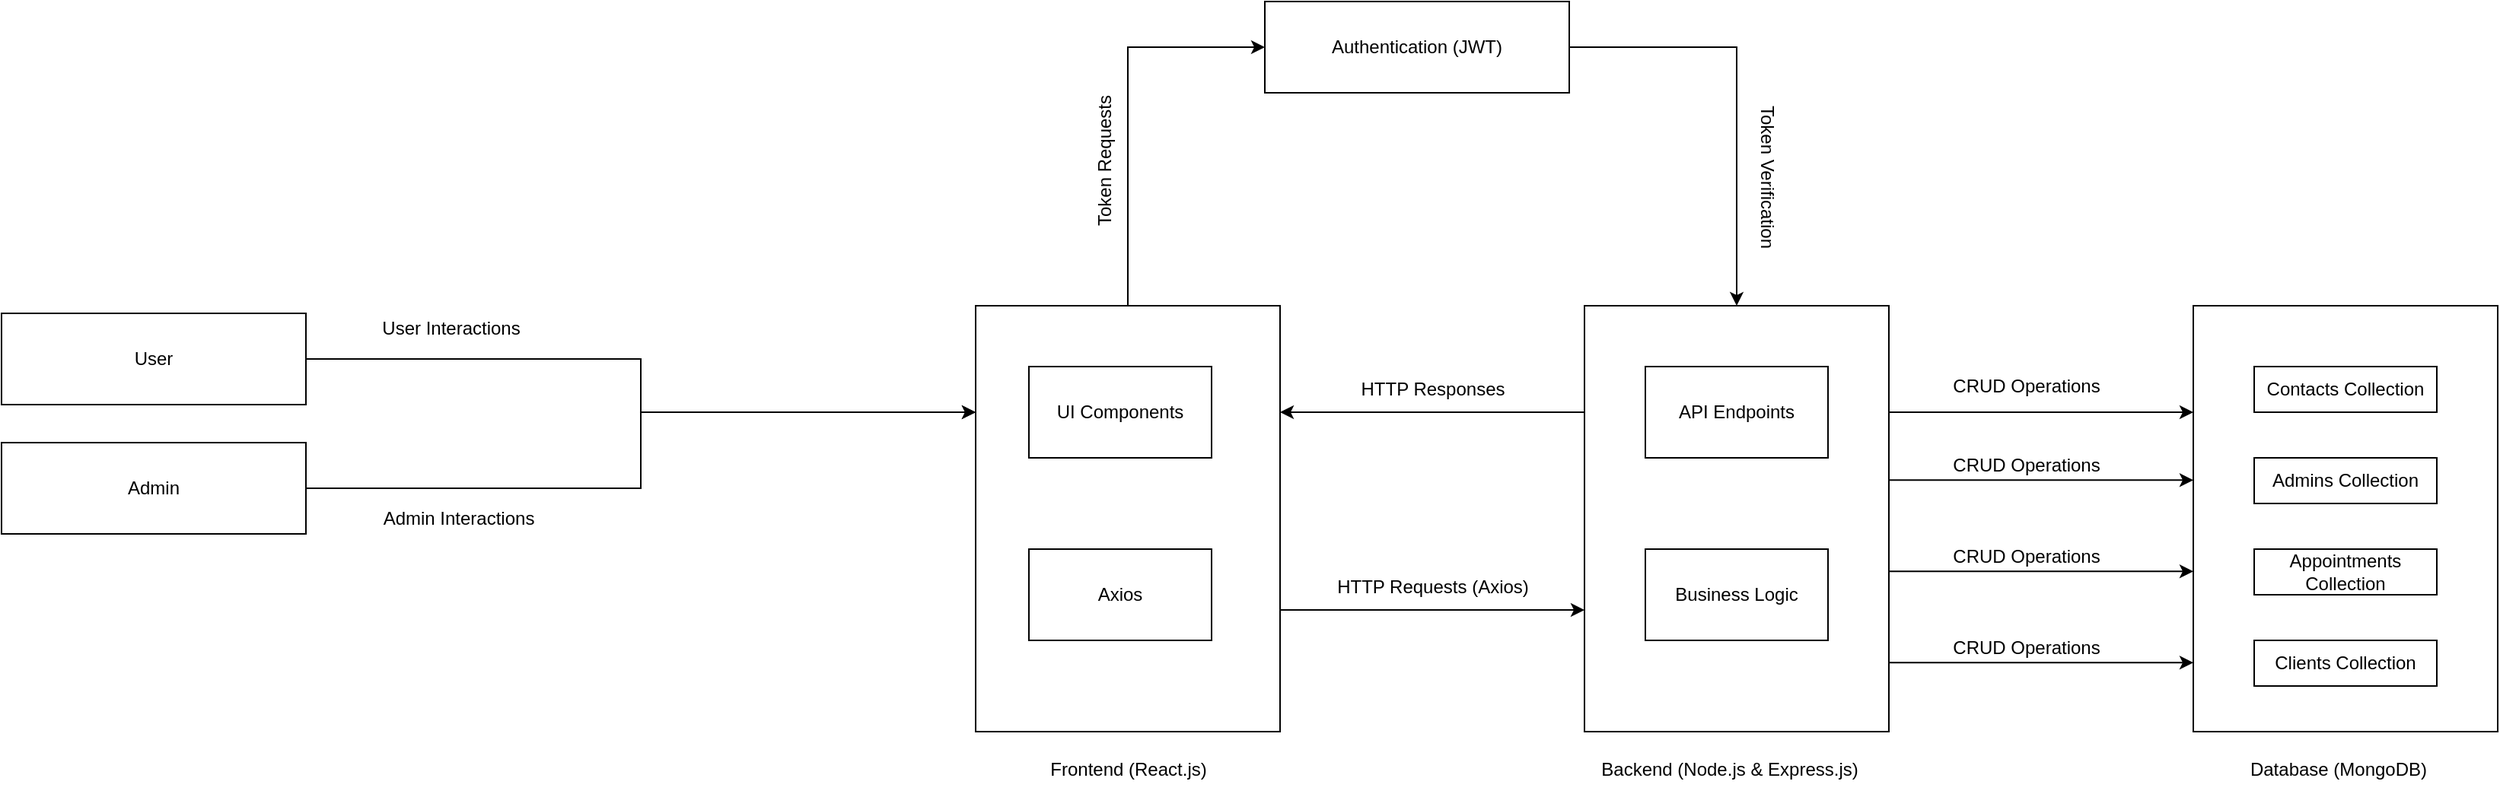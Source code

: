 <mxfile version="24.6.4" type="device">
  <diagram name="Page-1" id="VeV9YeG3vAPertdUEK9a">
    <mxGraphModel dx="2295" dy="946" grid="1" gridSize="10" guides="1" tooltips="1" connect="1" arrows="1" fold="1" page="1" pageScale="1" pageWidth="827" pageHeight="1169" math="0" shadow="0">
      <root>
        <mxCell id="0" />
        <mxCell id="1" parent="0" />
        <mxCell id="wSl9XEOdMfK8scYyQSMX-20" style="edgeStyle=orthogonalEdgeStyle;rounded=0;orthogonalLoop=1;jettySize=auto;html=1;exitX=1;exitY=0.25;exitDx=0;exitDy=0;entryX=0;entryY=0.25;entryDx=0;entryDy=0;" parent="1" edge="1">
          <mxGeometry relative="1" as="geometry">
            <mxPoint x="360" y="440" as="sourcePoint" />
            <mxPoint x="560" y="440" as="targetPoint" />
          </mxGeometry>
        </mxCell>
        <mxCell id="6a5F7fYGODU6a1QjgI91-26" style="edgeStyle=orthogonalEdgeStyle;rounded=0;orthogonalLoop=1;jettySize=auto;html=1;exitX=0.5;exitY=0;exitDx=0;exitDy=0;entryX=0;entryY=0.5;entryDx=0;entryDy=0;" edge="1" parent="1" source="wSl9XEOdMfK8scYyQSMX-1" target="wSl9XEOdMfK8scYyQSMX-19">
          <mxGeometry relative="1" as="geometry" />
        </mxCell>
        <mxCell id="wSl9XEOdMfK8scYyQSMX-1" value="" style="rounded=0;whiteSpace=wrap;html=1;" parent="1" vertex="1">
          <mxGeometry x="160" y="240" width="200" height="280" as="geometry" />
        </mxCell>
        <mxCell id="wSl9XEOdMfK8scYyQSMX-2" value="Frontend (React.js)" style="text;html=1;align=center;verticalAlign=middle;resizable=0;points=[];autosize=1;strokeColor=none;fillColor=none;" parent="1" vertex="1">
          <mxGeometry x="195" y="530" width="130" height="30" as="geometry" />
        </mxCell>
        <mxCell id="wSl9XEOdMfK8scYyQSMX-3" value="UI Components" style="rounded=0;whiteSpace=wrap;html=1;" parent="1" vertex="1">
          <mxGeometry x="195" y="280" width="120" height="60" as="geometry" />
        </mxCell>
        <mxCell id="wSl9XEOdMfK8scYyQSMX-4" value="Axios" style="rounded=0;whiteSpace=wrap;html=1;" parent="1" vertex="1">
          <mxGeometry x="195" y="400" width="120" height="60" as="geometry" />
        </mxCell>
        <mxCell id="wSl9XEOdMfK8scYyQSMX-22" style="edgeStyle=orthogonalEdgeStyle;rounded=0;orthogonalLoop=1;jettySize=auto;html=1;exitX=0;exitY=0.25;exitDx=0;exitDy=0;entryX=1;entryY=0.25;entryDx=0;entryDy=0;" parent="1" edge="1">
          <mxGeometry relative="1" as="geometry">
            <mxPoint x="560" y="310" as="sourcePoint" />
            <mxPoint x="360" y="310" as="targetPoint" />
          </mxGeometry>
        </mxCell>
        <mxCell id="6a5F7fYGODU6a1QjgI91-5" style="edgeStyle=orthogonalEdgeStyle;rounded=0;orthogonalLoop=1;jettySize=auto;html=1;exitX=1;exitY=0.25;exitDx=0;exitDy=0;entryX=0;entryY=0.25;entryDx=0;entryDy=0;" edge="1" parent="1" source="wSl9XEOdMfK8scYyQSMX-8" target="wSl9XEOdMfK8scYyQSMX-12">
          <mxGeometry relative="1" as="geometry" />
        </mxCell>
        <mxCell id="wSl9XEOdMfK8scYyQSMX-8" value="" style="rounded=0;whiteSpace=wrap;html=1;" parent="1" vertex="1">
          <mxGeometry x="560" y="240" width="200" height="280" as="geometry" />
        </mxCell>
        <mxCell id="wSl9XEOdMfK8scYyQSMX-9" value="API Endpoints" style="rounded=0;whiteSpace=wrap;html=1;" parent="1" vertex="1">
          <mxGeometry x="600" y="280" width="120" height="60" as="geometry" />
        </mxCell>
        <mxCell id="wSl9XEOdMfK8scYyQSMX-10" value="Business Logic" style="rounded=0;whiteSpace=wrap;html=1;" parent="1" vertex="1">
          <mxGeometry x="600" y="400" width="120" height="60" as="geometry" />
        </mxCell>
        <mxCell id="wSl9XEOdMfK8scYyQSMX-11" value="Backend (Node.js &amp;amp; Express.js)" style="text;html=1;align=center;verticalAlign=middle;resizable=0;points=[];autosize=1;strokeColor=none;fillColor=none;" parent="1" vertex="1">
          <mxGeometry x="560" y="530" width="190" height="30" as="geometry" />
        </mxCell>
        <mxCell id="wSl9XEOdMfK8scYyQSMX-12" value="" style="rounded=0;whiteSpace=wrap;html=1;" parent="1" vertex="1">
          <mxGeometry x="960" y="240" width="200" height="280" as="geometry" />
        </mxCell>
        <mxCell id="wSl9XEOdMfK8scYyQSMX-13" value="&lt;meta charset=&quot;utf-8&quot;&gt;Contacts Collection" style="rounded=0;whiteSpace=wrap;html=1;" parent="1" vertex="1">
          <mxGeometry x="1000" y="280" width="120" height="30" as="geometry" />
        </mxCell>
        <mxCell id="wSl9XEOdMfK8scYyQSMX-14" value="Admins Collection" style="rounded=0;whiteSpace=wrap;html=1;" parent="1" vertex="1">
          <mxGeometry x="1000" y="340" width="120" height="30" as="geometry" />
        </mxCell>
        <mxCell id="wSl9XEOdMfK8scYyQSMX-15" value="Database (MongoDB)" style="text;html=1;align=center;verticalAlign=middle;resizable=0;points=[];autosize=1;strokeColor=none;fillColor=none;" parent="1" vertex="1">
          <mxGeometry x="985" y="530" width="140" height="30" as="geometry" />
        </mxCell>
        <mxCell id="wSl9XEOdMfK8scYyQSMX-17" value="Appointments Collection" style="rounded=0;whiteSpace=wrap;html=1;" parent="1" vertex="1">
          <mxGeometry x="1000" y="400" width="120" height="30" as="geometry" />
        </mxCell>
        <mxCell id="wSl9XEOdMfK8scYyQSMX-18" value="Clients Collection" style="rounded=0;whiteSpace=wrap;html=1;" parent="1" vertex="1">
          <mxGeometry x="1000" y="460" width="120" height="30" as="geometry" />
        </mxCell>
        <mxCell id="6a5F7fYGODU6a1QjgI91-17" style="edgeStyle=orthogonalEdgeStyle;rounded=0;orthogonalLoop=1;jettySize=auto;html=1;exitX=1;exitY=0.5;exitDx=0;exitDy=0;entryX=0.5;entryY=0;entryDx=0;entryDy=0;" edge="1" parent="1" source="wSl9XEOdMfK8scYyQSMX-19" target="wSl9XEOdMfK8scYyQSMX-8">
          <mxGeometry relative="1" as="geometry" />
        </mxCell>
        <mxCell id="wSl9XEOdMfK8scYyQSMX-19" value="Authentication (JWT)" style="rounded=0;whiteSpace=wrap;html=1;" parent="1" vertex="1">
          <mxGeometry x="350" y="40" width="200" height="60" as="geometry" />
        </mxCell>
        <mxCell id="wSl9XEOdMfK8scYyQSMX-21" value="HTTP Requests (Axios)" style="text;html=1;align=center;verticalAlign=middle;resizable=0;points=[];autosize=1;strokeColor=none;fillColor=none;" parent="1" vertex="1">
          <mxGeometry x="385" y="410" width="150" height="30" as="geometry" />
        </mxCell>
        <mxCell id="6a5F7fYGODU6a1QjgI91-2" value="HTTP Responses" style="text;html=1;align=center;verticalAlign=middle;resizable=0;points=[];autosize=1;strokeColor=none;fillColor=none;" vertex="1" parent="1">
          <mxGeometry x="400" y="280" width="120" height="30" as="geometry" />
        </mxCell>
        <mxCell id="6a5F7fYGODU6a1QjgI91-21" style="edgeStyle=orthogonalEdgeStyle;rounded=0;orthogonalLoop=1;jettySize=auto;html=1;entryX=0;entryY=0.25;entryDx=0;entryDy=0;" edge="1" parent="1" source="6a5F7fYGODU6a1QjgI91-3" target="wSl9XEOdMfK8scYyQSMX-1">
          <mxGeometry relative="1" as="geometry" />
        </mxCell>
        <mxCell id="6a5F7fYGODU6a1QjgI91-3" value="User" style="rounded=0;whiteSpace=wrap;html=1;" vertex="1" parent="1">
          <mxGeometry x="-480" y="245" width="200" height="60" as="geometry" />
        </mxCell>
        <mxCell id="6a5F7fYGODU6a1QjgI91-23" style="edgeStyle=orthogonalEdgeStyle;rounded=0;orthogonalLoop=1;jettySize=auto;html=1;entryX=0;entryY=0.25;entryDx=0;entryDy=0;" edge="1" parent="1" source="6a5F7fYGODU6a1QjgI91-4" target="wSl9XEOdMfK8scYyQSMX-1">
          <mxGeometry relative="1" as="geometry" />
        </mxCell>
        <mxCell id="6a5F7fYGODU6a1QjgI91-4" value="Admin" style="rounded=0;whiteSpace=wrap;html=1;" vertex="1" parent="1">
          <mxGeometry x="-480" y="330" width="200" height="60" as="geometry" />
        </mxCell>
        <mxCell id="6a5F7fYGODU6a1QjgI91-6" style="edgeStyle=orthogonalEdgeStyle;rounded=0;orthogonalLoop=1;jettySize=auto;html=1;exitX=1;exitY=0.25;exitDx=0;exitDy=0;entryX=0;entryY=0.25;entryDx=0;entryDy=0;" edge="1" parent="1">
          <mxGeometry relative="1" as="geometry">
            <mxPoint x="760" y="354.62" as="sourcePoint" />
            <mxPoint x="960" y="354.62" as="targetPoint" />
          </mxGeometry>
        </mxCell>
        <mxCell id="6a5F7fYGODU6a1QjgI91-7" style="edgeStyle=orthogonalEdgeStyle;rounded=0;orthogonalLoop=1;jettySize=auto;html=1;exitX=1;exitY=0.25;exitDx=0;exitDy=0;entryX=0;entryY=0.25;entryDx=0;entryDy=0;" edge="1" parent="1">
          <mxGeometry relative="1" as="geometry">
            <mxPoint x="760" y="414.62" as="sourcePoint" />
            <mxPoint x="960" y="414.62" as="targetPoint" />
          </mxGeometry>
        </mxCell>
        <mxCell id="6a5F7fYGODU6a1QjgI91-8" style="edgeStyle=orthogonalEdgeStyle;rounded=0;orthogonalLoop=1;jettySize=auto;html=1;exitX=1;exitY=0.25;exitDx=0;exitDy=0;entryX=0;entryY=0.25;entryDx=0;entryDy=0;" edge="1" parent="1">
          <mxGeometry relative="1" as="geometry">
            <mxPoint x="760" y="474.62" as="sourcePoint" />
            <mxPoint x="960" y="474.62" as="targetPoint" />
          </mxGeometry>
        </mxCell>
        <mxCell id="6a5F7fYGODU6a1QjgI91-9" value="CRUD Operations" style="text;html=1;align=center;verticalAlign=middle;resizable=0;points=[];autosize=1;strokeColor=none;fillColor=none;" vertex="1" parent="1">
          <mxGeometry x="790" y="278" width="120" height="30" as="geometry" />
        </mxCell>
        <mxCell id="6a5F7fYGODU6a1QjgI91-10" value="CRUD Operations" style="text;html=1;align=center;verticalAlign=middle;resizable=0;points=[];autosize=1;strokeColor=none;fillColor=none;" vertex="1" parent="1">
          <mxGeometry x="790" y="330" width="120" height="30" as="geometry" />
        </mxCell>
        <mxCell id="6a5F7fYGODU6a1QjgI91-13" value="CRUD Operations" style="text;html=1;align=center;verticalAlign=middle;resizable=0;points=[];autosize=1;strokeColor=none;fillColor=none;" vertex="1" parent="1">
          <mxGeometry x="790" y="390" width="120" height="30" as="geometry" />
        </mxCell>
        <mxCell id="6a5F7fYGODU6a1QjgI91-14" value="CRUD Operations" style="text;html=1;align=center;verticalAlign=middle;resizable=0;points=[];autosize=1;strokeColor=none;fillColor=none;" vertex="1" parent="1">
          <mxGeometry x="790" y="450" width="120" height="30" as="geometry" />
        </mxCell>
        <mxCell id="6a5F7fYGODU6a1QjgI91-16" value="Token Requests" style="text;html=1;align=center;verticalAlign=middle;resizable=0;points=[];autosize=1;strokeColor=none;fillColor=none;rotation=-90;" vertex="1" parent="1">
          <mxGeometry x="190" y="130" width="110" height="30" as="geometry" />
        </mxCell>
        <mxCell id="6a5F7fYGODU6a1QjgI91-18" value="Token Verification" style="text;html=1;align=center;verticalAlign=middle;resizable=0;points=[];autosize=1;strokeColor=none;fillColor=none;rotation=90;" vertex="1" parent="1">
          <mxGeometry x="620" y="140" width="120" height="30" as="geometry" />
        </mxCell>
        <mxCell id="6a5F7fYGODU6a1QjgI91-24" value="User Interactions" style="text;html=1;align=center;verticalAlign=middle;resizable=0;points=[];autosize=1;strokeColor=none;fillColor=none;" vertex="1" parent="1">
          <mxGeometry x="-240" y="240" width="110" height="30" as="geometry" />
        </mxCell>
        <mxCell id="6a5F7fYGODU6a1QjgI91-25" value="&lt;meta charset=&quot;utf-8&quot;&gt;Admin Interactions" style="text;html=1;align=center;verticalAlign=middle;resizable=0;points=[];autosize=1;strokeColor=none;fillColor=none;" vertex="1" parent="1">
          <mxGeometry x="-240" y="365" width="120" height="30" as="geometry" />
        </mxCell>
      </root>
    </mxGraphModel>
  </diagram>
</mxfile>
